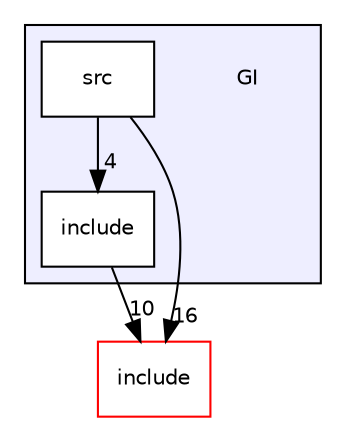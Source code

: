 digraph "C:/Users/raffa/Desktop/GI/GI" {
  compound=true
  node [ fontsize="10", fontname="Helvetica"];
  edge [ labelfontsize="10", labelfontname="Helvetica"];
  subgraph clusterdir_6db62532f0a9a23e32e905cfd07e40ec {
    graph [ bgcolor="#eeeeff", pencolor="black", label="" URL="dir_6db62532f0a9a23e32e905cfd07e40ec.html"];
    dir_6db62532f0a9a23e32e905cfd07e40ec [shape=plaintext label="GI"];
    dir_c876a8e6bd2d060625aa8eb40151e021 [shape=box label="include" color="black" fillcolor="white" style="filled" URL="dir_c876a8e6bd2d060625aa8eb40151e021.html"];
    dir_6f85011894a993bfe937832c9111f882 [shape=box label="src" color="black" fillcolor="white" style="filled" URL="dir_6f85011894a993bfe937832c9111f882.html"];
  }
  dir_6e52bfc87664c872db47d56ba392ebee [shape=box label="include" fillcolor="white" style="filled" color="red" URL="dir_6e52bfc87664c872db47d56ba392ebee.html"];
  dir_6f85011894a993bfe937832c9111f882->dir_6e52bfc87664c872db47d56ba392ebee [headlabel="16", labeldistance=1.5 headhref="dir_000002_000005.html"];
  dir_6f85011894a993bfe937832c9111f882->dir_c876a8e6bd2d060625aa8eb40151e021 [headlabel="4", labeldistance=1.5 headhref="dir_000002_000001.html"];
  dir_c876a8e6bd2d060625aa8eb40151e021->dir_6e52bfc87664c872db47d56ba392ebee [headlabel="10", labeldistance=1.5 headhref="dir_000001_000005.html"];
}
